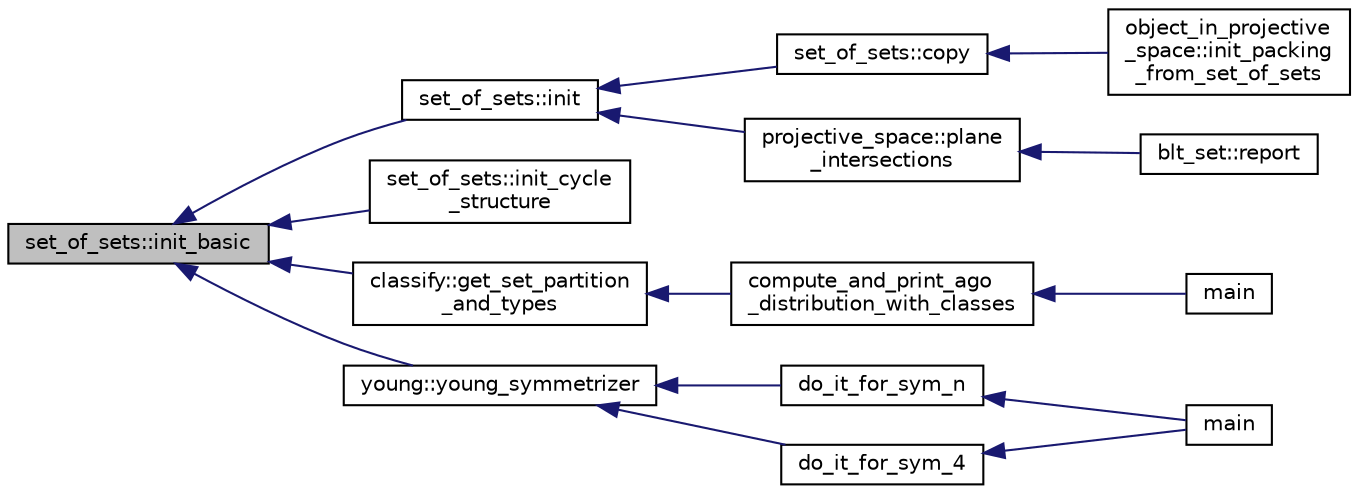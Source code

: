 digraph "set_of_sets::init_basic"
{
  edge [fontname="Helvetica",fontsize="10",labelfontname="Helvetica",labelfontsize="10"];
  node [fontname="Helvetica",fontsize="10",shape=record];
  rankdir="LR";
  Node406 [label="set_of_sets::init_basic",height=0.2,width=0.4,color="black", fillcolor="grey75", style="filled", fontcolor="black"];
  Node406 -> Node407 [dir="back",color="midnightblue",fontsize="10",style="solid",fontname="Helvetica"];
  Node407 [label="set_of_sets::init",height=0.2,width=0.4,color="black", fillcolor="white", style="filled",URL="$da/dd6/classset__of__sets.html#a6801510e52b5d426350058ee0da5ed41"];
  Node407 -> Node408 [dir="back",color="midnightblue",fontsize="10",style="solid",fontname="Helvetica"];
  Node408 [label="set_of_sets::copy",height=0.2,width=0.4,color="black", fillcolor="white", style="filled",URL="$da/dd6/classset__of__sets.html#aebe21c52c36edd9b2439f3e0c9c3f333"];
  Node408 -> Node409 [dir="back",color="midnightblue",fontsize="10",style="solid",fontname="Helvetica"];
  Node409 [label="object_in_projective\l_space::init_packing\l_from_set_of_sets",height=0.2,width=0.4,color="black", fillcolor="white", style="filled",URL="$d7/d08/classobject__in__projective__space.html#aa24d23143edcdce652844ec0def4ff1f"];
  Node407 -> Node410 [dir="back",color="midnightblue",fontsize="10",style="solid",fontname="Helvetica"];
  Node410 [label="projective_space::plane\l_intersections",height=0.2,width=0.4,color="black", fillcolor="white", style="filled",URL="$d2/d17/classprojective__space.html#a22f16785983fa60d7c91051e54cd7e7b"];
  Node410 -> Node411 [dir="back",color="midnightblue",fontsize="10",style="solid",fontname="Helvetica"];
  Node411 [label="blt_set::report",height=0.2,width=0.4,color="black", fillcolor="white", style="filled",URL="$d1/d3d/classblt__set.html#a6b19f88bd2b92ebfba7e7c362eb9065c"];
  Node406 -> Node412 [dir="back",color="midnightblue",fontsize="10",style="solid",fontname="Helvetica"];
  Node412 [label="set_of_sets::init_cycle\l_structure",height=0.2,width=0.4,color="black", fillcolor="white", style="filled",URL="$da/dd6/classset__of__sets.html#aca5e0830e593269e3ee301a8a5344f15"];
  Node406 -> Node413 [dir="back",color="midnightblue",fontsize="10",style="solid",fontname="Helvetica"];
  Node413 [label="classify::get_set_partition\l_and_types",height=0.2,width=0.4,color="black", fillcolor="white", style="filled",URL="$d9/d43/classclassify.html#a7ea9543fd72149cd491b2cb57aa113d3"];
  Node413 -> Node414 [dir="back",color="midnightblue",fontsize="10",style="solid",fontname="Helvetica"];
  Node414 [label="compute_and_print_ago\l_distribution_with_classes",height=0.2,width=0.4,color="black", fillcolor="white", style="filled",URL="$d0/de6/projective__space__main_8_c.html#ac64ecd71e4db92860ba230d89959dd8e"];
  Node414 -> Node415 [dir="back",color="midnightblue",fontsize="10",style="solid",fontname="Helvetica"];
  Node415 [label="main",height=0.2,width=0.4,color="black", fillcolor="white", style="filled",URL="$d0/de6/projective__space__main_8_c.html#a3c04138a5bfe5d72780bb7e82a18e627"];
  Node406 -> Node416 [dir="back",color="midnightblue",fontsize="10",style="solid",fontname="Helvetica"];
  Node416 [label="young::young_symmetrizer",height=0.2,width=0.4,color="black", fillcolor="white", style="filled",URL="$dd/d68/classyoung.html#aa278452dc9aa374d4f84cf0e4d0204bf"];
  Node416 -> Node417 [dir="back",color="midnightblue",fontsize="10",style="solid",fontname="Helvetica"];
  Node417 [label="do_it_for_sym_n",height=0.2,width=0.4,color="black", fillcolor="white", style="filled",URL="$d0/d87/group__ring_8_c.html#a7da1c84aee65e2c8fd4b83f0809835ad"];
  Node417 -> Node418 [dir="back",color="midnightblue",fontsize="10",style="solid",fontname="Helvetica"];
  Node418 [label="main",height=0.2,width=0.4,color="black", fillcolor="white", style="filled",URL="$d0/d87/group__ring_8_c.html#a3c04138a5bfe5d72780bb7e82a18e627"];
  Node416 -> Node419 [dir="back",color="midnightblue",fontsize="10",style="solid",fontname="Helvetica"];
  Node419 [label="do_it_for_sym_4",height=0.2,width=0.4,color="black", fillcolor="white", style="filled",URL="$d0/d87/group__ring_8_c.html#aed9b25712c762c878090038e97568d07"];
  Node419 -> Node418 [dir="back",color="midnightblue",fontsize="10",style="solid",fontname="Helvetica"];
}
